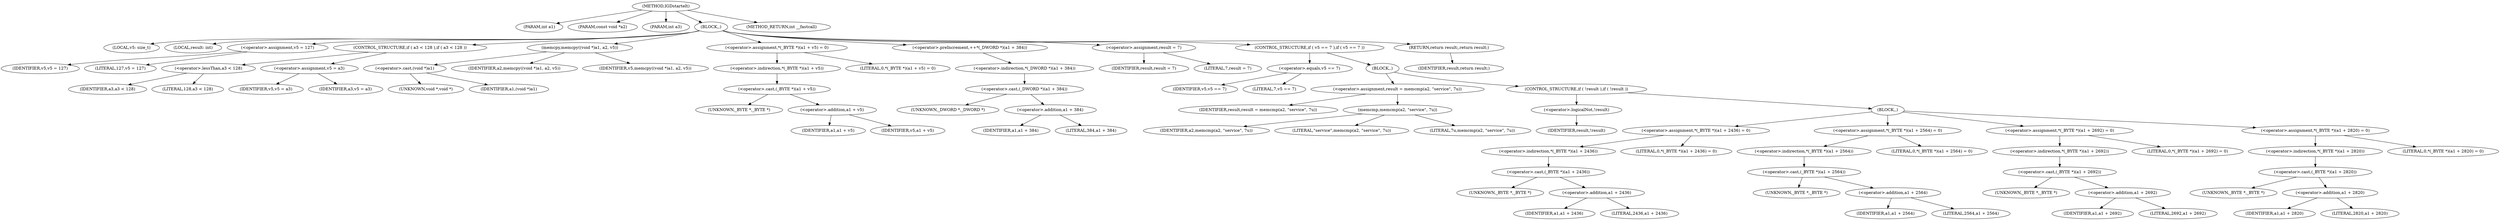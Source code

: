 digraph IGDstartelt {  
"1000103" [label = "(METHOD,IGDstartelt)" ]
"1000104" [label = "(PARAM,int a1)" ]
"1000105" [label = "(PARAM,const void *a2)" ]
"1000106" [label = "(PARAM,int a3)" ]
"1000107" [label = "(BLOCK,,)" ]
"1000108" [label = "(LOCAL,v5: size_t)" ]
"1000109" [label = "(LOCAL,result: int)" ]
"1000110" [label = "(<operator>.assignment,v5 = 127)" ]
"1000111" [label = "(IDENTIFIER,v5,v5 = 127)" ]
"1000112" [label = "(LITERAL,127,v5 = 127)" ]
"1000113" [label = "(CONTROL_STRUCTURE,if ( a3 < 128 ),if ( a3 < 128 ))" ]
"1000114" [label = "(<operator>.lessThan,a3 < 128)" ]
"1000115" [label = "(IDENTIFIER,a3,a3 < 128)" ]
"1000116" [label = "(LITERAL,128,a3 < 128)" ]
"1000117" [label = "(<operator>.assignment,v5 = a3)" ]
"1000118" [label = "(IDENTIFIER,v5,v5 = a3)" ]
"1000119" [label = "(IDENTIFIER,a3,v5 = a3)" ]
"1000120" [label = "(memcpy,memcpy((void *)a1, a2, v5))" ]
"1000121" [label = "(<operator>.cast,(void *)a1)" ]
"1000122" [label = "(UNKNOWN,void *,void *)" ]
"1000123" [label = "(IDENTIFIER,a1,(void *)a1)" ]
"1000124" [label = "(IDENTIFIER,a2,memcpy((void *)a1, a2, v5))" ]
"1000125" [label = "(IDENTIFIER,v5,memcpy((void *)a1, a2, v5))" ]
"1000126" [label = "(<operator>.assignment,*(_BYTE *)(a1 + v5) = 0)" ]
"1000127" [label = "(<operator>.indirection,*(_BYTE *)(a1 + v5))" ]
"1000128" [label = "(<operator>.cast,(_BYTE *)(a1 + v5))" ]
"1000129" [label = "(UNKNOWN,_BYTE *,_BYTE *)" ]
"1000130" [label = "(<operator>.addition,a1 + v5)" ]
"1000131" [label = "(IDENTIFIER,a1,a1 + v5)" ]
"1000132" [label = "(IDENTIFIER,v5,a1 + v5)" ]
"1000133" [label = "(LITERAL,0,*(_BYTE *)(a1 + v5) = 0)" ]
"1000134" [label = "(<operator>.preIncrement,++*(_DWORD *)(a1 + 384))" ]
"1000135" [label = "(<operator>.indirection,*(_DWORD *)(a1 + 384))" ]
"1000136" [label = "(<operator>.cast,(_DWORD *)(a1 + 384))" ]
"1000137" [label = "(UNKNOWN,_DWORD *,_DWORD *)" ]
"1000138" [label = "(<operator>.addition,a1 + 384)" ]
"1000139" [label = "(IDENTIFIER,a1,a1 + 384)" ]
"1000140" [label = "(LITERAL,384,a1 + 384)" ]
"1000141" [label = "(<operator>.assignment,result = 7)" ]
"1000142" [label = "(IDENTIFIER,result,result = 7)" ]
"1000143" [label = "(LITERAL,7,result = 7)" ]
"1000144" [label = "(CONTROL_STRUCTURE,if ( v5 == 7 ),if ( v5 == 7 ))" ]
"1000145" [label = "(<operator>.equals,v5 == 7)" ]
"1000146" [label = "(IDENTIFIER,v5,v5 == 7)" ]
"1000147" [label = "(LITERAL,7,v5 == 7)" ]
"1000148" [label = "(BLOCK,,)" ]
"1000149" [label = "(<operator>.assignment,result = memcmp(a2, \"service\", 7u))" ]
"1000150" [label = "(IDENTIFIER,result,result = memcmp(a2, \"service\", 7u))" ]
"1000151" [label = "(memcmp,memcmp(a2, \"service\", 7u))" ]
"1000152" [label = "(IDENTIFIER,a2,memcmp(a2, \"service\", 7u))" ]
"1000153" [label = "(LITERAL,\"service\",memcmp(a2, \"service\", 7u))" ]
"1000154" [label = "(LITERAL,7u,memcmp(a2, \"service\", 7u))" ]
"1000155" [label = "(CONTROL_STRUCTURE,if ( !result ),if ( !result ))" ]
"1000156" [label = "(<operator>.logicalNot,!result)" ]
"1000157" [label = "(IDENTIFIER,result,!result)" ]
"1000158" [label = "(BLOCK,,)" ]
"1000159" [label = "(<operator>.assignment,*(_BYTE *)(a1 + 2436) = 0)" ]
"1000160" [label = "(<operator>.indirection,*(_BYTE *)(a1 + 2436))" ]
"1000161" [label = "(<operator>.cast,(_BYTE *)(a1 + 2436))" ]
"1000162" [label = "(UNKNOWN,_BYTE *,_BYTE *)" ]
"1000163" [label = "(<operator>.addition,a1 + 2436)" ]
"1000164" [label = "(IDENTIFIER,a1,a1 + 2436)" ]
"1000165" [label = "(LITERAL,2436,a1 + 2436)" ]
"1000166" [label = "(LITERAL,0,*(_BYTE *)(a1 + 2436) = 0)" ]
"1000167" [label = "(<operator>.assignment,*(_BYTE *)(a1 + 2564) = 0)" ]
"1000168" [label = "(<operator>.indirection,*(_BYTE *)(a1 + 2564))" ]
"1000169" [label = "(<operator>.cast,(_BYTE *)(a1 + 2564))" ]
"1000170" [label = "(UNKNOWN,_BYTE *,_BYTE *)" ]
"1000171" [label = "(<operator>.addition,a1 + 2564)" ]
"1000172" [label = "(IDENTIFIER,a1,a1 + 2564)" ]
"1000173" [label = "(LITERAL,2564,a1 + 2564)" ]
"1000174" [label = "(LITERAL,0,*(_BYTE *)(a1 + 2564) = 0)" ]
"1000175" [label = "(<operator>.assignment,*(_BYTE *)(a1 + 2692) = 0)" ]
"1000176" [label = "(<operator>.indirection,*(_BYTE *)(a1 + 2692))" ]
"1000177" [label = "(<operator>.cast,(_BYTE *)(a1 + 2692))" ]
"1000178" [label = "(UNKNOWN,_BYTE *,_BYTE *)" ]
"1000179" [label = "(<operator>.addition,a1 + 2692)" ]
"1000180" [label = "(IDENTIFIER,a1,a1 + 2692)" ]
"1000181" [label = "(LITERAL,2692,a1 + 2692)" ]
"1000182" [label = "(LITERAL,0,*(_BYTE *)(a1 + 2692) = 0)" ]
"1000183" [label = "(<operator>.assignment,*(_BYTE *)(a1 + 2820) = 0)" ]
"1000184" [label = "(<operator>.indirection,*(_BYTE *)(a1 + 2820))" ]
"1000185" [label = "(<operator>.cast,(_BYTE *)(a1 + 2820))" ]
"1000186" [label = "(UNKNOWN,_BYTE *,_BYTE *)" ]
"1000187" [label = "(<operator>.addition,a1 + 2820)" ]
"1000188" [label = "(IDENTIFIER,a1,a1 + 2820)" ]
"1000189" [label = "(LITERAL,2820,a1 + 2820)" ]
"1000190" [label = "(LITERAL,0,*(_BYTE *)(a1 + 2820) = 0)" ]
"1000191" [label = "(RETURN,return result;,return result;)" ]
"1000192" [label = "(IDENTIFIER,result,return result;)" ]
"1000193" [label = "(METHOD_RETURN,int __fastcall)" ]
  "1000103" -> "1000104" 
  "1000103" -> "1000105" 
  "1000103" -> "1000106" 
  "1000103" -> "1000107" 
  "1000103" -> "1000193" 
  "1000107" -> "1000108" 
  "1000107" -> "1000109" 
  "1000107" -> "1000110" 
  "1000107" -> "1000113" 
  "1000107" -> "1000120" 
  "1000107" -> "1000126" 
  "1000107" -> "1000134" 
  "1000107" -> "1000141" 
  "1000107" -> "1000144" 
  "1000107" -> "1000191" 
  "1000110" -> "1000111" 
  "1000110" -> "1000112" 
  "1000113" -> "1000114" 
  "1000113" -> "1000117" 
  "1000114" -> "1000115" 
  "1000114" -> "1000116" 
  "1000117" -> "1000118" 
  "1000117" -> "1000119" 
  "1000120" -> "1000121" 
  "1000120" -> "1000124" 
  "1000120" -> "1000125" 
  "1000121" -> "1000122" 
  "1000121" -> "1000123" 
  "1000126" -> "1000127" 
  "1000126" -> "1000133" 
  "1000127" -> "1000128" 
  "1000128" -> "1000129" 
  "1000128" -> "1000130" 
  "1000130" -> "1000131" 
  "1000130" -> "1000132" 
  "1000134" -> "1000135" 
  "1000135" -> "1000136" 
  "1000136" -> "1000137" 
  "1000136" -> "1000138" 
  "1000138" -> "1000139" 
  "1000138" -> "1000140" 
  "1000141" -> "1000142" 
  "1000141" -> "1000143" 
  "1000144" -> "1000145" 
  "1000144" -> "1000148" 
  "1000145" -> "1000146" 
  "1000145" -> "1000147" 
  "1000148" -> "1000149" 
  "1000148" -> "1000155" 
  "1000149" -> "1000150" 
  "1000149" -> "1000151" 
  "1000151" -> "1000152" 
  "1000151" -> "1000153" 
  "1000151" -> "1000154" 
  "1000155" -> "1000156" 
  "1000155" -> "1000158" 
  "1000156" -> "1000157" 
  "1000158" -> "1000159" 
  "1000158" -> "1000167" 
  "1000158" -> "1000175" 
  "1000158" -> "1000183" 
  "1000159" -> "1000160" 
  "1000159" -> "1000166" 
  "1000160" -> "1000161" 
  "1000161" -> "1000162" 
  "1000161" -> "1000163" 
  "1000163" -> "1000164" 
  "1000163" -> "1000165" 
  "1000167" -> "1000168" 
  "1000167" -> "1000174" 
  "1000168" -> "1000169" 
  "1000169" -> "1000170" 
  "1000169" -> "1000171" 
  "1000171" -> "1000172" 
  "1000171" -> "1000173" 
  "1000175" -> "1000176" 
  "1000175" -> "1000182" 
  "1000176" -> "1000177" 
  "1000177" -> "1000178" 
  "1000177" -> "1000179" 
  "1000179" -> "1000180" 
  "1000179" -> "1000181" 
  "1000183" -> "1000184" 
  "1000183" -> "1000190" 
  "1000184" -> "1000185" 
  "1000185" -> "1000186" 
  "1000185" -> "1000187" 
  "1000187" -> "1000188" 
  "1000187" -> "1000189" 
  "1000191" -> "1000192" 
}
